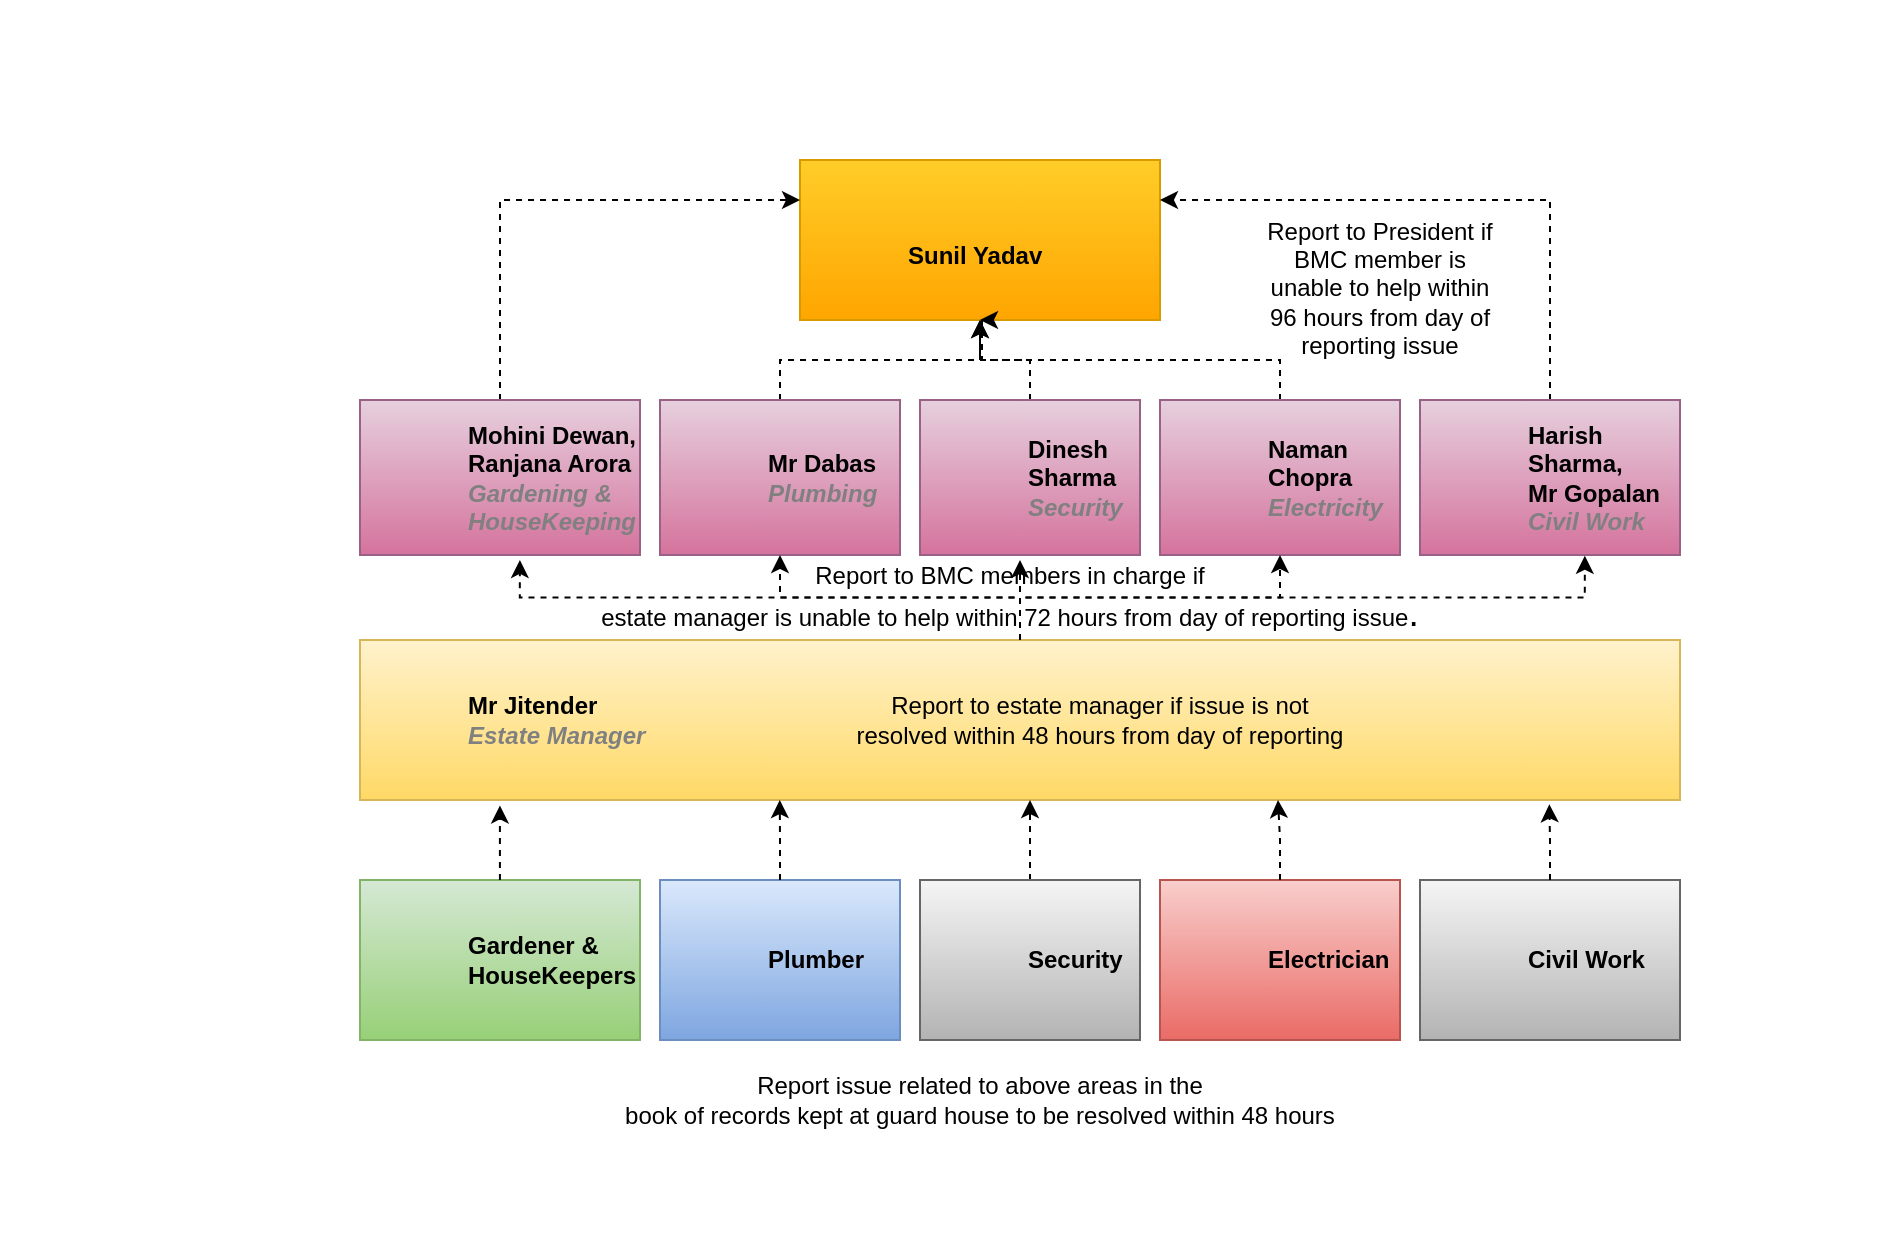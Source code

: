 <mxfile version="23.0.0" type="github">
  <diagram id="prtHgNgQTEPvFCAcTncT" name="Page-1">
    <mxGraphModel dx="1745" dy="1531" grid="1" gridSize="10" guides="1" tooltips="1" connect="1" arrows="1" fold="1" page="1" pageScale="1" pageWidth="827" pageHeight="1169" math="0" shadow="0">
      <root>
        <mxCell id="0" />
        <mxCell id="1" parent="0" />
        <UserObject label="&lt;br&gt;Sunil Yadav&lt;br&gt;" name="Evan Valet" position="HR Director" location="Office 4" email="me@example.com" placeholders="1" link="https://www.draw.io" id="0x9jmQz1Zl5PlALlcMi5-7">
          <mxCell style="label;image=https://cdn3.iconfinder.com/data/icons/user-avatars-1/512/users-9-2-128.png;whiteSpace=wrap;html=1;rounded=0;glass=0;treeFolding=1;treeMoving=1;fillColor=#ffcd28;gradientColor=#ffa500;strokeColor=#d79b00;" parent="1" vertex="1">
            <mxGeometry x="340" y="-440" width="180" height="80" as="geometry" />
          </mxCell>
        </UserObject>
        <mxCell id="0x9jmQz1Zl5PlALlcMi5-33" style="edgeStyle=orthogonalEdgeStyle;rounded=0;orthogonalLoop=1;jettySize=auto;html=1;entryX=0;entryY=0.25;entryDx=0;entryDy=0;dashed=1;" parent="1" source="dNxyNK7c78bLwvsdeMH5-12" target="0x9jmQz1Zl5PlALlcMi5-7" edge="1">
          <mxGeometry relative="1" as="geometry">
            <Array as="points">
              <mxPoint x="190" y="-420" />
            </Array>
          </mxGeometry>
        </mxCell>
        <UserObject label="Mohini Dewan,&lt;br&gt;Ranjana Arora&lt;br&gt;&lt;font color=&quot;#808080&quot;&gt;&lt;i&gt;Gardening &amp;amp;&lt;br&gt;HouseKeeping&lt;/i&gt;&lt;/font&gt;" name="Tessa Miller" position="CFO" location="Office 1" email="me@example.com" placeholders="1" link="https://www.draw.io" id="dNxyNK7c78bLwvsdeMH5-12">
          <mxCell style="label;image=https://cdn3.iconfinder.com/data/icons/user-avatars-1/512/users-3-128.png;whiteSpace=wrap;html=1;rounded=0;glass=0;treeMoving=1;treeFolding=1;fillColor=#e6d0de;gradientColor=#d5739d;strokeColor=#996185;" parent="1" vertex="1">
            <mxGeometry x="120" y="-320" width="140" height="77.5" as="geometry" />
          </mxCell>
        </UserObject>
        <mxCell id="0x9jmQz1Zl5PlALlcMi5-34" style="edgeStyle=orthogonalEdgeStyle;rounded=0;orthogonalLoop=1;jettySize=auto;html=1;entryX=0.5;entryY=1;entryDx=0;entryDy=0;dashed=1;" parent="1" source="0x9jmQz1Zl5PlALlcMi5-2" target="0x9jmQz1Zl5PlALlcMi5-7" edge="1">
          <mxGeometry relative="1" as="geometry" />
        </mxCell>
        <UserObject label="Mr Dabas&lt;br&gt;&lt;font color=&quot;#808080&quot;&gt;&lt;i&gt;Plumbing&lt;/i&gt;&lt;/font&gt;" name="Alison Donovan" position="System Admin" location="Office 3" email="me@example.com" placeholders="1" id="0x9jmQz1Zl5PlALlcMi5-2">
          <mxCell style="label;image=https://cdn3.iconfinder.com/data/icons/user-avatars-1/512/users-2-128.png;whiteSpace=wrap;html=1;rounded=0;glass=0;fillColor=#e6d0de;gradientColor=#d5739d;strokeColor=#996185;" parent="1" vertex="1">
            <mxGeometry x="270" y="-320" width="120" height="77.5" as="geometry" />
          </mxCell>
        </UserObject>
        <mxCell id="0x9jmQz1Zl5PlALlcMi5-35" style="edgeStyle=orthogonalEdgeStyle;rounded=0;orthogonalLoop=1;jettySize=auto;html=1;entryX=0.5;entryY=1;entryDx=0;entryDy=0;dashed=1;" parent="1" source="0x9jmQz1Zl5PlALlcMi5-4" target="0x9jmQz1Zl5PlALlcMi5-7" edge="1">
          <mxGeometry relative="1" as="geometry" />
        </mxCell>
        <UserObject label="Dinesh Sharma&lt;br&gt;&lt;i style=&quot;color: gray&quot;&gt;Security&lt;/i&gt;" name="Alison Donovan" position="System Admin" location="Office 3" email="me@example.com" placeholders="1" id="0x9jmQz1Zl5PlALlcMi5-4">
          <mxCell style="label;image=https://cdn3.iconfinder.com/data/icons/user-avatars-1/512/users-2-128.png;whiteSpace=wrap;html=1;rounded=0;glass=0;fillColor=#e6d0de;gradientColor=#d5739d;strokeColor=#996185;" parent="1" vertex="1">
            <mxGeometry x="400" y="-320" width="110" height="77.5" as="geometry" />
          </mxCell>
        </UserObject>
        <mxCell id="0x9jmQz1Zl5PlALlcMi5-36" style="edgeStyle=orthogonalEdgeStyle;rounded=0;orthogonalLoop=1;jettySize=auto;html=1;dashed=1;" parent="1" source="0x9jmQz1Zl5PlALlcMi5-5" edge="1">
          <mxGeometry relative="1" as="geometry">
            <mxPoint x="430" y="-360" as="targetPoint" />
            <Array as="points">
              <mxPoint x="580" y="-340" />
              <mxPoint x="431" y="-340" />
            </Array>
          </mxGeometry>
        </mxCell>
        <UserObject label="Naman Chopra&lt;br&gt;&lt;font color=&quot;#808080&quot;&gt;&lt;i&gt;Electricity&lt;/i&gt;&lt;/font&gt;" name="Alison Donovan" position="System Admin" location="Office 3" email="me@example.com" placeholders="1" id="0x9jmQz1Zl5PlALlcMi5-5">
          <mxCell style="label;image=https://cdn3.iconfinder.com/data/icons/user-avatars-1/512/users-2-128.png;whiteSpace=wrap;html=1;rounded=0;glass=0;fillColor=#e6d0de;gradientColor=#d5739d;strokeColor=#996185;" parent="1" vertex="1">
            <mxGeometry x="520" y="-320" width="120" height="77.5" as="geometry" />
          </mxCell>
        </UserObject>
        <mxCell id="0x9jmQz1Zl5PlALlcMi5-37" style="edgeStyle=orthogonalEdgeStyle;rounded=0;orthogonalLoop=1;jettySize=auto;html=1;entryX=1;entryY=0.25;entryDx=0;entryDy=0;dashed=1;" parent="1" source="0x9jmQz1Zl5PlALlcMi5-6" target="0x9jmQz1Zl5PlALlcMi5-7" edge="1">
          <mxGeometry relative="1" as="geometry">
            <Array as="points">
              <mxPoint x="715" y="-420" />
            </Array>
          </mxGeometry>
        </mxCell>
        <UserObject label="Harish Sharma,&lt;br&gt;Mr Gopalan&lt;br&gt;&lt;font color=&quot;#808080&quot;&gt;&lt;i&gt;Civil Work&lt;/i&gt;&lt;/font&gt;" name="Alison Donovan" position="System Admin" location="Office 3" email="me@example.com" placeholders="1" id="0x9jmQz1Zl5PlALlcMi5-6">
          <mxCell style="label;image=https://cdn3.iconfinder.com/data/icons/user-avatars-1/512/users-2-128.png;whiteSpace=wrap;html=1;rounded=0;glass=0;fillColor=#e6d0de;gradientColor=#d5739d;strokeColor=#996185;" parent="1" vertex="1">
            <mxGeometry x="650" y="-320" width="130" height="77.5" as="geometry" />
          </mxCell>
        </UserObject>
        <mxCell id="0x9jmQz1Zl5PlALlcMi5-28" style="edgeStyle=orthogonalEdgeStyle;rounded=0;orthogonalLoop=1;jettySize=auto;html=1;entryX=0.5;entryY=1;entryDx=0;entryDy=0;dashed=1;strokeWidth=1;" parent="1" source="0x9jmQz1Zl5PlALlcMi5-1" target="0x9jmQz1Zl5PlALlcMi5-2" edge="1">
          <mxGeometry relative="1" as="geometry" />
        </mxCell>
        <mxCell id="0x9jmQz1Zl5PlALlcMi5-29" style="edgeStyle=orthogonalEdgeStyle;rounded=0;orthogonalLoop=1;jettySize=auto;html=1;dashed=1;strokeWidth=1;" parent="1" source="0x9jmQz1Zl5PlALlcMi5-1" edge="1">
          <mxGeometry relative="1" as="geometry">
            <mxPoint x="450" y="-240" as="targetPoint" />
          </mxGeometry>
        </mxCell>
        <mxCell id="0x9jmQz1Zl5PlALlcMi5-30" style="edgeStyle=orthogonalEdgeStyle;rounded=0;orthogonalLoop=1;jettySize=auto;html=1;entryX=0.5;entryY=1;entryDx=0;entryDy=0;dashed=1;strokeWidth=1;" parent="1" source="0x9jmQz1Zl5PlALlcMi5-1" target="0x9jmQz1Zl5PlALlcMi5-5" edge="1">
          <mxGeometry relative="1" as="geometry" />
        </mxCell>
        <UserObject label="Mr Jitender&lt;br&gt;&lt;font color=&quot;#808080&quot;&gt;&lt;i&gt;Estate Manager&lt;/i&gt;&lt;/font&gt;" name="Edward Morrison" position="Brand Manager" location="Office 2" email="me@example.com" placeholders="1" id="0x9jmQz1Zl5PlALlcMi5-1">
          <mxCell style="label;image=https://cdn3.iconfinder.com/data/icons/user-avatars-1/512/users-10-3-128.png;whiteSpace=wrap;html=1;rounded=0;glass=0;treeFolding=1;treeMoving=1;fillColor=#fff2cc;gradientColor=#ffd966;strokeColor=#d6b656;" parent="1" vertex="1">
            <mxGeometry x="120" y="-200" width="660" height="80" as="geometry" />
          </mxCell>
        </UserObject>
        <UserObject label="Gardener &amp;amp; HouseKeepers" name="Edward Morrison" position="Brand Manager" location="Office 2" email="me@example.com" placeholders="1" id="0x9jmQz1Zl5PlALlcMi5-8">
          <mxCell style="label;image=https://cdn3.iconfinder.com/data/icons/user-avatars-1/512/users-10-3-128.png;whiteSpace=wrap;html=1;rounded=0;glass=0;treeFolding=1;treeMoving=1;fillColor=#d5e8d4;gradientColor=#97d077;strokeColor=#82b366;" parent="1" vertex="1">
            <mxGeometry x="120" y="-80" width="140" height="80" as="geometry" />
          </mxCell>
        </UserObject>
        <UserObject label="Plumber" name="Edward Morrison" position="Brand Manager" location="Office 2" email="me@example.com" placeholders="1" id="0x9jmQz1Zl5PlALlcMi5-9">
          <mxCell style="label;image=https://cdn3.iconfinder.com/data/icons/user-avatars-1/512/users-10-3-128.png;whiteSpace=wrap;html=1;rounded=0;glass=0;treeFolding=1;treeMoving=1;fillColor=#dae8fc;gradientColor=#7ea6e0;strokeColor=#6c8ebf;" parent="1" vertex="1">
            <mxGeometry x="270" y="-80" width="120" height="80" as="geometry" />
          </mxCell>
        </UserObject>
        <mxCell id="0x9jmQz1Zl5PlALlcMi5-26" style="edgeStyle=orthogonalEdgeStyle;rounded=0;orthogonalLoop=1;jettySize=auto;html=1;dashed=1;strokeWidth=1;" parent="1" source="0x9jmQz1Zl5PlALlcMi5-10" edge="1">
          <mxGeometry relative="1" as="geometry">
            <mxPoint x="455" y="-120" as="targetPoint" />
          </mxGeometry>
        </mxCell>
        <UserObject label="Security" name="Edward Morrison" position="Brand Manager" location="Office 2" email="me@example.com" placeholders="1" id="0x9jmQz1Zl5PlALlcMi5-10">
          <mxCell style="label;image=https://cdn3.iconfinder.com/data/icons/user-avatars-1/512/users-10-3-128.png;whiteSpace=wrap;html=1;rounded=0;glass=0;treeFolding=1;treeMoving=1;fillColor=#f5f5f5;strokeColor=#666666;gradientColor=#b3b3b3;" parent="1" vertex="1">
            <mxGeometry x="400" y="-80" width="110" height="80" as="geometry" />
          </mxCell>
        </UserObject>
        <UserObject label="Electrician" name="Edward Morrison" position="Brand Manager" location="Office 2" email="me@example.com" placeholders="1" id="0x9jmQz1Zl5PlALlcMi5-11">
          <mxCell style="label;image=https://cdn3.iconfinder.com/data/icons/user-avatars-1/512/users-10-3-128.png;whiteSpace=wrap;html=1;rounded=0;glass=0;treeFolding=1;treeMoving=1;fillColor=#f8cecc;gradientColor=#ea6b66;strokeColor=#b85450;" parent="1" vertex="1">
            <mxGeometry x="520" y="-80" width="120" height="80" as="geometry" />
          </mxCell>
        </UserObject>
        <UserObject label="Civil Work" name="Edward Morrison" position="Brand Manager" location="Office 2" email="me@example.com" placeholders="1" id="0x9jmQz1Zl5PlALlcMi5-13">
          <mxCell style="label;image=https://cdn3.iconfinder.com/data/icons/user-avatars-1/512/users-10-3-128.png;whiteSpace=wrap;html=1;rounded=0;glass=0;treeFolding=1;treeMoving=1;fillColor=#f5f5f5;gradientColor=#b3b3b3;strokeColor=#666666;" parent="1" vertex="1">
            <mxGeometry x="650" y="-80" width="130" height="80" as="geometry" />
          </mxCell>
        </UserObject>
        <mxCell id="0x9jmQz1Zl5PlALlcMi5-14" style="edgeStyle=orthogonalEdgeStyle;rounded=0;orthogonalLoop=1;jettySize=auto;html=1;entryX=0.106;entryY=1.034;entryDx=0;entryDy=0;entryPerimeter=0;dashed=1;strokeWidth=1;" parent="1" source="0x9jmQz1Zl5PlALlcMi5-8" target="0x9jmQz1Zl5PlALlcMi5-1" edge="1">
          <mxGeometry relative="1" as="geometry" />
        </mxCell>
        <mxCell id="0x9jmQz1Zl5PlALlcMi5-16" style="edgeStyle=orthogonalEdgeStyle;rounded=0;orthogonalLoop=1;jettySize=auto;html=1;entryX=0.318;entryY=1;entryDx=0;entryDy=0;entryPerimeter=0;dashed=1;strokeWidth=1;" parent="1" source="0x9jmQz1Zl5PlALlcMi5-9" target="0x9jmQz1Zl5PlALlcMi5-1" edge="1">
          <mxGeometry relative="1" as="geometry" />
        </mxCell>
        <mxCell id="0x9jmQz1Zl5PlALlcMi5-22" style="edgeStyle=orthogonalEdgeStyle;rounded=0;orthogonalLoop=1;jettySize=auto;html=1;dashed=1;strokeWidth=1;" parent="1" source="0x9jmQz1Zl5PlALlcMi5-11" edge="1">
          <mxGeometry relative="1" as="geometry">
            <mxPoint x="579" y="-120" as="targetPoint" />
          </mxGeometry>
        </mxCell>
        <mxCell id="0x9jmQz1Zl5PlALlcMi5-24" style="edgeStyle=orthogonalEdgeStyle;rounded=0;orthogonalLoop=1;jettySize=auto;html=1;entryX=0.901;entryY=1.027;entryDx=0;entryDy=0;entryPerimeter=0;dashed=1;strokeWidth=1;" parent="1" source="0x9jmQz1Zl5PlALlcMi5-13" target="0x9jmQz1Zl5PlALlcMi5-1" edge="1">
          <mxGeometry relative="1" as="geometry" />
        </mxCell>
        <mxCell id="0x9jmQz1Zl5PlALlcMi5-27" style="edgeStyle=orthogonalEdgeStyle;rounded=0;orthogonalLoop=1;jettySize=auto;html=1;entryX=0.571;entryY=1.032;entryDx=0;entryDy=0;entryPerimeter=0;dashed=1;strokeWidth=1;" parent="1" source="0x9jmQz1Zl5PlALlcMi5-1" target="dNxyNK7c78bLwvsdeMH5-12" edge="1">
          <mxGeometry relative="1" as="geometry" />
        </mxCell>
        <mxCell id="0x9jmQz1Zl5PlALlcMi5-31" style="edgeStyle=orthogonalEdgeStyle;rounded=0;orthogonalLoop=1;jettySize=auto;html=1;entryX=0.634;entryY=1.005;entryDx=0;entryDy=0;entryPerimeter=0;dashed=1;strokeWidth=1;" parent="1" source="0x9jmQz1Zl5PlALlcMi5-1" target="0x9jmQz1Zl5PlALlcMi5-6" edge="1">
          <mxGeometry relative="1" as="geometry" />
        </mxCell>
        <mxCell id="0x9jmQz1Zl5PlALlcMi5-44" value="Report issue related to above areas in the&lt;br style=&quot;border-color: var(--border-color); font-family: &amp;quot;Times New Roman&amp;quot;; font-size: 10px;&quot;&gt;book of records kept at guard house to be resolved within 48 hours" style="text;html=1;strokeColor=none;fillColor=none;align=center;verticalAlign=middle;whiteSpace=wrap;rounded=0;" parent="1" vertex="1">
          <mxGeometry x="125" width="610" height="60" as="geometry" />
        </mxCell>
        <mxCell id="0x9jmQz1Zl5PlALlcMi5-47" value="Report to estate manager if issue is not&lt;br/&gt;resolved within 48 hours from day of reporting" style="text;html=1;strokeColor=none;fillColor=none;align=center;verticalAlign=middle;whiteSpace=wrap;rounded=0;" parent="1" vertex="1">
          <mxGeometry x="310" y="-190" width="360" height="60" as="geometry" />
        </mxCell>
        <mxCell id="0x9jmQz1Zl5PlALlcMi5-48" value="&lt;p style=&quot;language:en-IN;margin-top:6.0pt;margin-bottom:0pt;margin-left:0in;&lt;br/&gt;text-align:left;direction:ltr;unicode-bidi:embed;mso-line-break-override:none;&lt;br/&gt;word-break:normal;punctuation-wrap:hanging&quot;&gt;Report to BMC members in charge if&lt;br&gt;estate manager is unable to help within 72 hours from day of reporting issue&lt;span style=&quot;font-size: 14pt; font-family: Arial;&quot;&gt;.&lt;/span&gt;&lt;/p&gt;" style="text;html=1;strokeColor=none;fillColor=none;align=center;verticalAlign=middle;whiteSpace=wrap;rounded=0;" parent="1" vertex="1">
          <mxGeometry x="180" y="-230" width="530" height="10" as="geometry" />
        </mxCell>
        <mxCell id="0x9jmQz1Zl5PlALlcMi5-49" value="&lt;p style=&quot;language:en-IN;margin-top:6.0pt;margin-bottom:0pt;margin-left:0in;&lt;br/&gt;text-align:left;direction:ltr;unicode-bidi:embed;mso-line-break-override:none;&lt;br/&gt;word-break:normal;punctuation-wrap:hanging&quot;&gt;Report to President if BMC member is&lt;br/&gt;unable to help within 96 hours from day of reporting issue&lt;br&gt;&lt;/p&gt;" style="text;html=1;strokeColor=none;fillColor=none;align=center;verticalAlign=middle;whiteSpace=wrap;rounded=0;" parent="1" vertex="1">
          <mxGeometry x="570" y="-410" width="120" height="60" as="geometry" />
        </mxCell>
        <mxCell id="0x9jmQz1Zl5PlALlcMi5-54" value="&amp;nbsp;" style="text;html=1;strokeColor=none;fillColor=none;align=center;verticalAlign=middle;whiteSpace=wrap;rounded=0;" parent="1" vertex="1">
          <mxGeometry x="340" y="70" width="60" height="30" as="geometry" />
        </mxCell>
        <mxCell id="0x9jmQz1Zl5PlALlcMi5-55" value="&amp;nbsp;" style="text;html=1;strokeColor=none;fillColor=none;align=center;verticalAlign=middle;whiteSpace=wrap;rounded=0;" parent="1" vertex="1">
          <mxGeometry x="827" y="-110" width="60" height="30" as="geometry" />
        </mxCell>
        <mxCell id="0x9jmQz1Zl5PlALlcMi5-56" value="&amp;nbsp;" style="text;html=1;strokeColor=none;fillColor=none;align=center;verticalAlign=middle;whiteSpace=wrap;rounded=0;" parent="1" vertex="1">
          <mxGeometry x="400" y="-520" width="60" height="30" as="geometry" />
        </mxCell>
        <mxCell id="0x9jmQz1Zl5PlALlcMi5-57" value="&amp;nbsp;" style="text;html=1;strokeColor=none;fillColor=none;align=center;verticalAlign=middle;whiteSpace=wrap;rounded=0;" parent="1" vertex="1">
          <mxGeometry x="30" y="-272" width="60" height="30" as="geometry" />
        </mxCell>
        <mxCell id="0x9jmQz1Zl5PlALlcMi5-58" value="&amp;nbsp;" style="text;html=1;strokeColor=none;fillColor=none;align=center;verticalAlign=middle;whiteSpace=wrap;rounded=0;" parent="1" vertex="1">
          <mxGeometry x="-60" y="-190" width="60" height="30" as="geometry" />
        </mxCell>
      </root>
    </mxGraphModel>
  </diagram>
</mxfile>
